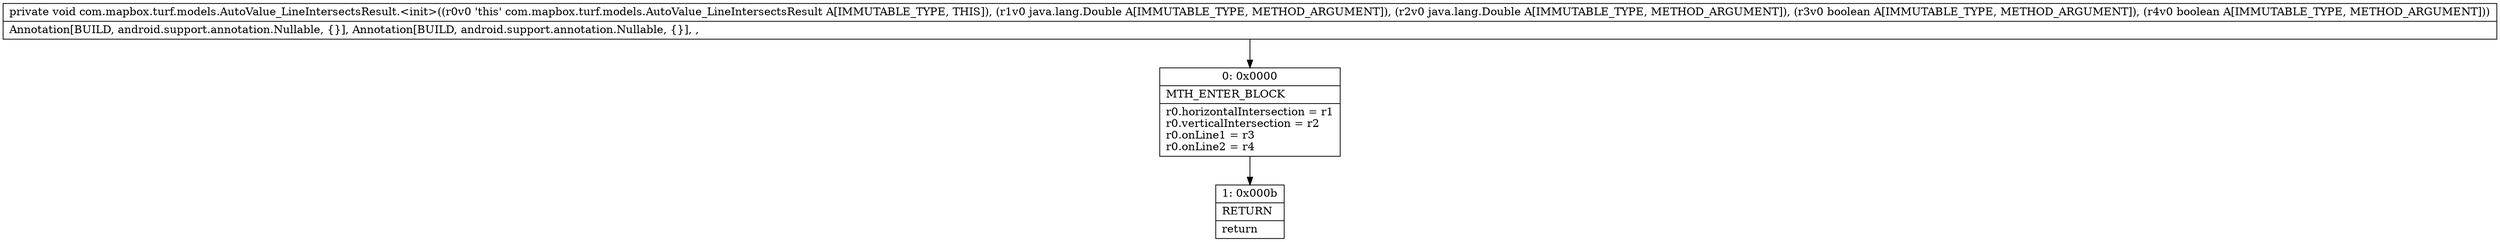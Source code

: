 digraph "CFG forcom.mapbox.turf.models.AutoValue_LineIntersectsResult.\<init\>(Ljava\/lang\/Double;Ljava\/lang\/Double;ZZ)V" {
Node_0 [shape=record,label="{0\:\ 0x0000|MTH_ENTER_BLOCK\l|r0.horizontalIntersection = r1\lr0.verticalIntersection = r2\lr0.onLine1 = r3\lr0.onLine2 = r4\l}"];
Node_1 [shape=record,label="{1\:\ 0x000b|RETURN\l|return\l}"];
MethodNode[shape=record,label="{private void com.mapbox.turf.models.AutoValue_LineIntersectsResult.\<init\>((r0v0 'this' com.mapbox.turf.models.AutoValue_LineIntersectsResult A[IMMUTABLE_TYPE, THIS]), (r1v0 java.lang.Double A[IMMUTABLE_TYPE, METHOD_ARGUMENT]), (r2v0 java.lang.Double A[IMMUTABLE_TYPE, METHOD_ARGUMENT]), (r3v0 boolean A[IMMUTABLE_TYPE, METHOD_ARGUMENT]), (r4v0 boolean A[IMMUTABLE_TYPE, METHOD_ARGUMENT]))  | Annotation[BUILD, android.support.annotation.Nullable, \{\}], Annotation[BUILD, android.support.annotation.Nullable, \{\}], , \l}"];
MethodNode -> Node_0;
Node_0 -> Node_1;
}

